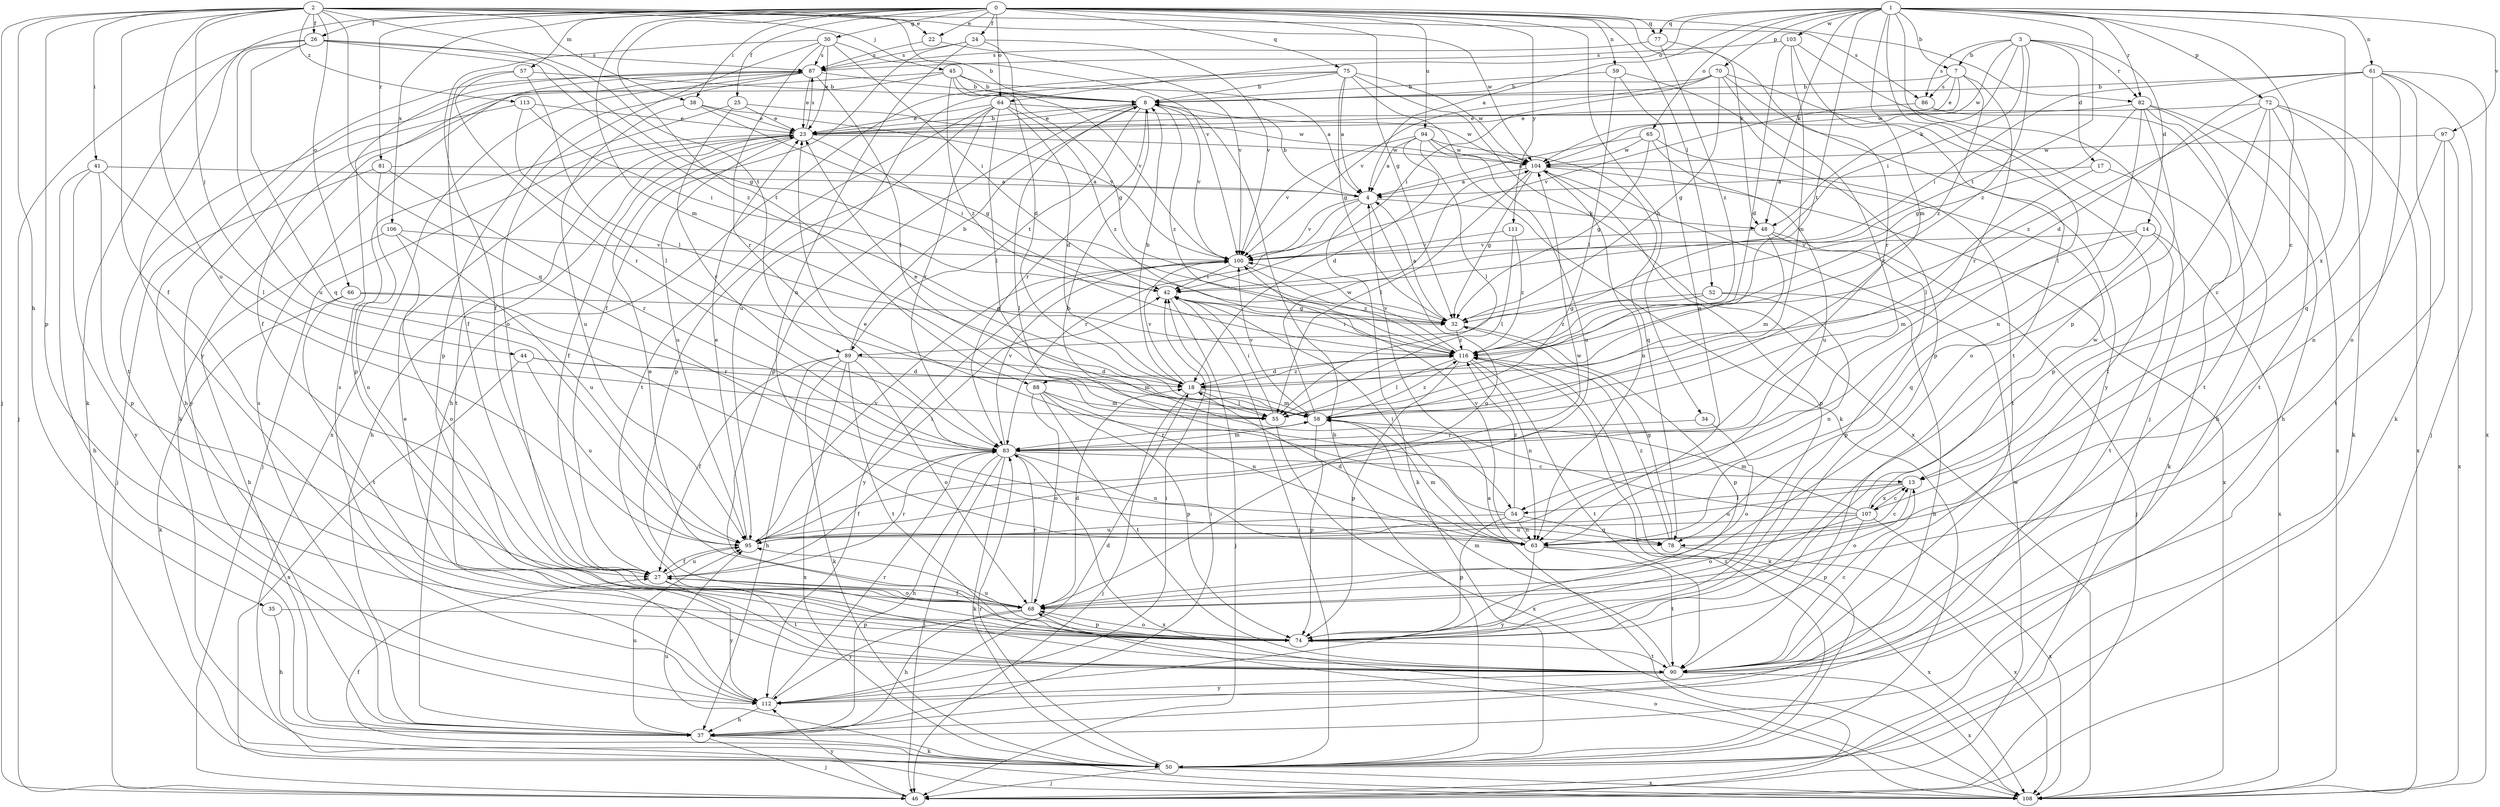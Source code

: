 strict digraph  {
0;
1;
2;
3;
4;
7;
8;
13;
14;
17;
18;
22;
23;
24;
25;
26;
27;
30;
32;
34;
35;
37;
38;
41;
42;
44;
45;
46;
48;
50;
52;
54;
55;
57;
58;
59;
61;
63;
64;
65;
66;
68;
70;
72;
74;
75;
77;
78;
81;
82;
83;
86;
87;
88;
89;
90;
94;
95;
97;
100;
103;
104;
106;
107;
108;
111;
112;
113;
116;
0 -> 22  [label=e];
0 -> 24  [label=f];
0 -> 25  [label=f];
0 -> 26  [label=f];
0 -> 30  [label=g];
0 -> 32  [label=g];
0 -> 34  [label=h];
0 -> 38  [label=i];
0 -> 48  [label=k];
0 -> 52  [label=l];
0 -> 57  [label=m];
0 -> 58  [label=m];
0 -> 59  [label=n];
0 -> 64  [label=o];
0 -> 75  [label=q];
0 -> 77  [label=q];
0 -> 81  [label=r];
0 -> 82  [label=r];
0 -> 88  [label=t];
0 -> 94  [label=u];
0 -> 106  [label=x];
0 -> 111  [label=y];
0 -> 112  [label=y];
1 -> 4  [label=a];
1 -> 7  [label=b];
1 -> 13  [label=c];
1 -> 48  [label=k];
1 -> 54  [label=l];
1 -> 58  [label=m];
1 -> 61  [label=n];
1 -> 64  [label=o];
1 -> 65  [label=o];
1 -> 70  [label=p];
1 -> 72  [label=p];
1 -> 74  [label=p];
1 -> 77  [label=q];
1 -> 82  [label=r];
1 -> 88  [label=t];
1 -> 89  [label=t];
1 -> 97  [label=v];
1 -> 103  [label=w];
1 -> 107  [label=x];
2 -> 22  [label=e];
2 -> 26  [label=f];
2 -> 27  [label=f];
2 -> 35  [label=h];
2 -> 38  [label=i];
2 -> 41  [label=i];
2 -> 44  [label=j];
2 -> 45  [label=j];
2 -> 46  [label=j];
2 -> 66  [label=o];
2 -> 74  [label=p];
2 -> 78  [label=q];
2 -> 86  [label=s];
2 -> 89  [label=t];
2 -> 95  [label=u];
2 -> 100  [label=v];
2 -> 104  [label=w];
2 -> 113  [label=z];
3 -> 7  [label=b];
3 -> 14  [label=d];
3 -> 17  [label=d];
3 -> 42  [label=i];
3 -> 48  [label=k];
3 -> 82  [label=r];
3 -> 86  [label=s];
3 -> 104  [label=w];
3 -> 116  [label=z];
4 -> 8  [label=b];
4 -> 48  [label=k];
4 -> 50  [label=k];
4 -> 68  [label=o];
4 -> 83  [label=r];
4 -> 100  [label=v];
7 -> 8  [label=b];
7 -> 23  [label=e];
7 -> 83  [label=r];
7 -> 86  [label=s];
7 -> 104  [label=w];
7 -> 116  [label=z];
8 -> 23  [label=e];
8 -> 54  [label=l];
8 -> 74  [label=p];
8 -> 83  [label=r];
8 -> 89  [label=t];
8 -> 100  [label=v];
8 -> 116  [label=z];
13 -> 54  [label=l];
13 -> 68  [label=o];
13 -> 95  [label=u];
13 -> 107  [label=x];
14 -> 58  [label=m];
14 -> 78  [label=q];
14 -> 90  [label=t];
14 -> 100  [label=v];
14 -> 108  [label=x];
17 -> 4  [label=a];
17 -> 50  [label=k];
17 -> 55  [label=l];
18 -> 8  [label=b];
18 -> 46  [label=j];
18 -> 55  [label=l];
18 -> 58  [label=m];
18 -> 100  [label=v];
18 -> 116  [label=z];
22 -> 87  [label=s];
22 -> 100  [label=v];
23 -> 8  [label=b];
23 -> 27  [label=f];
23 -> 37  [label=h];
23 -> 42  [label=i];
23 -> 46  [label=j];
23 -> 87  [label=s];
23 -> 90  [label=t];
23 -> 95  [label=u];
23 -> 104  [label=w];
24 -> 18  [label=d];
24 -> 27  [label=f];
24 -> 63  [label=n];
24 -> 87  [label=s];
24 -> 100  [label=v];
25 -> 23  [label=e];
25 -> 74  [label=p];
25 -> 83  [label=r];
25 -> 104  [label=w];
26 -> 32  [label=g];
26 -> 46  [label=j];
26 -> 50  [label=k];
26 -> 78  [label=q];
26 -> 87  [label=s];
26 -> 95  [label=u];
26 -> 116  [label=z];
27 -> 68  [label=o];
27 -> 83  [label=r];
27 -> 90  [label=t];
27 -> 95  [label=u];
27 -> 112  [label=y];
30 -> 8  [label=b];
30 -> 23  [label=e];
30 -> 27  [label=f];
30 -> 42  [label=i];
30 -> 68  [label=o];
30 -> 83  [label=r];
30 -> 87  [label=s];
32 -> 4  [label=a];
32 -> 74  [label=p];
32 -> 116  [label=z];
34 -> 68  [label=o];
34 -> 83  [label=r];
35 -> 37  [label=h];
35 -> 74  [label=p];
37 -> 42  [label=i];
37 -> 46  [label=j];
37 -> 50  [label=k];
37 -> 87  [label=s];
37 -> 95  [label=u];
38 -> 23  [label=e];
38 -> 32  [label=g];
38 -> 95  [label=u];
38 -> 100  [label=v];
41 -> 4  [label=a];
41 -> 37  [label=h];
41 -> 55  [label=l];
41 -> 74  [label=p];
41 -> 112  [label=y];
42 -> 32  [label=g];
42 -> 46  [label=j];
44 -> 18  [label=d];
44 -> 58  [label=m];
44 -> 95  [label=u];
44 -> 108  [label=x];
45 -> 4  [label=a];
45 -> 8  [label=b];
45 -> 27  [label=f];
45 -> 32  [label=g];
45 -> 90  [label=t];
45 -> 100  [label=v];
45 -> 116  [label=z];
46 -> 4  [label=a];
46 -> 104  [label=w];
46 -> 112  [label=y];
48 -> 46  [label=j];
48 -> 58  [label=m];
48 -> 74  [label=p];
48 -> 100  [label=v];
50 -> 8  [label=b];
50 -> 27  [label=f];
50 -> 42  [label=i];
50 -> 46  [label=j];
50 -> 83  [label=r];
50 -> 95  [label=u];
50 -> 108  [label=x];
50 -> 116  [label=z];
52 -> 32  [label=g];
52 -> 37  [label=h];
52 -> 63  [label=n];
52 -> 116  [label=z];
54 -> 23  [label=e];
54 -> 63  [label=n];
54 -> 74  [label=p];
54 -> 78  [label=q];
54 -> 95  [label=u];
54 -> 116  [label=z];
55 -> 42  [label=i];
55 -> 108  [label=x];
57 -> 8  [label=b];
57 -> 27  [label=f];
57 -> 55  [label=l];
57 -> 83  [label=r];
58 -> 23  [label=e];
58 -> 74  [label=p];
58 -> 83  [label=r];
58 -> 100  [label=v];
58 -> 104  [label=w];
58 -> 116  [label=z];
59 -> 8  [label=b];
59 -> 55  [label=l];
59 -> 63  [label=n];
59 -> 74  [label=p];
61 -> 8  [label=b];
61 -> 18  [label=d];
61 -> 42  [label=i];
61 -> 46  [label=j];
61 -> 50  [label=k];
61 -> 68  [label=o];
61 -> 78  [label=q];
61 -> 108  [label=x];
63 -> 13  [label=c];
63 -> 18  [label=d];
63 -> 42  [label=i];
63 -> 58  [label=m];
63 -> 90  [label=t];
63 -> 100  [label=v];
63 -> 108  [label=x];
63 -> 112  [label=y];
64 -> 18  [label=d];
64 -> 23  [label=e];
64 -> 55  [label=l];
64 -> 74  [label=p];
64 -> 83  [label=r];
64 -> 90  [label=t];
64 -> 104  [label=w];
64 -> 116  [label=z];
65 -> 4  [label=a];
65 -> 32  [label=g];
65 -> 90  [label=t];
65 -> 95  [label=u];
65 -> 104  [label=w];
66 -> 32  [label=g];
66 -> 50  [label=k];
66 -> 83  [label=r];
66 -> 90  [label=t];
68 -> 18  [label=d];
68 -> 23  [label=e];
68 -> 27  [label=f];
68 -> 37  [label=h];
68 -> 74  [label=p];
68 -> 83  [label=r];
68 -> 112  [label=y];
70 -> 8  [label=b];
70 -> 32  [label=g];
70 -> 42  [label=i];
70 -> 83  [label=r];
70 -> 90  [label=t];
70 -> 100  [label=v];
70 -> 112  [label=y];
72 -> 13  [label=c];
72 -> 23  [label=e];
72 -> 50  [label=k];
72 -> 74  [label=p];
72 -> 90  [label=t];
72 -> 108  [label=x];
72 -> 116  [label=z];
74 -> 68  [label=o];
74 -> 90  [label=t];
74 -> 95  [label=u];
75 -> 4  [label=a];
75 -> 8  [label=b];
75 -> 32  [label=g];
75 -> 37  [label=h];
75 -> 50  [label=k];
75 -> 95  [label=u];
75 -> 104  [label=w];
75 -> 108  [label=x];
77 -> 83  [label=r];
77 -> 87  [label=s];
77 -> 116  [label=z];
78 -> 32  [label=g];
78 -> 108  [label=x];
78 -> 116  [label=z];
81 -> 4  [label=a];
81 -> 46  [label=j];
81 -> 68  [label=o];
81 -> 83  [label=r];
82 -> 23  [label=e];
82 -> 32  [label=g];
82 -> 37  [label=h];
82 -> 63  [label=n];
82 -> 68  [label=o];
82 -> 90  [label=t];
82 -> 108  [label=x];
83 -> 13  [label=c];
83 -> 27  [label=f];
83 -> 37  [label=h];
83 -> 46  [label=j];
83 -> 50  [label=k];
83 -> 58  [label=m];
83 -> 63  [label=n];
83 -> 100  [label=v];
83 -> 108  [label=x];
86 -> 37  [label=h];
86 -> 100  [label=v];
87 -> 8  [label=b];
87 -> 23  [label=e];
87 -> 37  [label=h];
87 -> 50  [label=k];
87 -> 55  [label=l];
87 -> 74  [label=p];
87 -> 108  [label=x];
88 -> 58  [label=m];
88 -> 63  [label=n];
88 -> 68  [label=o];
88 -> 74  [label=p];
88 -> 90  [label=t];
89 -> 8  [label=b];
89 -> 18  [label=d];
89 -> 27  [label=f];
89 -> 37  [label=h];
89 -> 50  [label=k];
89 -> 68  [label=o];
89 -> 90  [label=t];
89 -> 108  [label=x];
90 -> 13  [label=c];
90 -> 58  [label=m];
90 -> 108  [label=x];
90 -> 112  [label=y];
94 -> 4  [label=a];
94 -> 18  [label=d];
94 -> 55  [label=l];
94 -> 78  [label=q];
94 -> 95  [label=u];
94 -> 100  [label=v];
94 -> 104  [label=w];
95 -> 23  [label=e];
95 -> 27  [label=f];
95 -> 42  [label=i];
95 -> 100  [label=v];
95 -> 104  [label=w];
97 -> 63  [label=n];
97 -> 90  [label=t];
97 -> 104  [label=w];
97 -> 108  [label=x];
100 -> 42  [label=i];
100 -> 112  [label=y];
100 -> 116  [label=z];
103 -> 18  [label=d];
103 -> 46  [label=j];
103 -> 58  [label=m];
103 -> 87  [label=s];
103 -> 90  [label=t];
104 -> 4  [label=a];
104 -> 32  [label=g];
104 -> 55  [label=l];
104 -> 63  [label=n];
104 -> 74  [label=p];
104 -> 108  [label=x];
106 -> 37  [label=h];
106 -> 68  [label=o];
106 -> 95  [label=u];
106 -> 100  [label=v];
107 -> 8  [label=b];
107 -> 13  [label=c];
107 -> 58  [label=m];
107 -> 68  [label=o];
107 -> 74  [label=p];
107 -> 95  [label=u];
107 -> 104  [label=w];
107 -> 108  [label=x];
108 -> 68  [label=o];
111 -> 55  [label=l];
111 -> 100  [label=v];
111 -> 116  [label=z];
112 -> 18  [label=d];
112 -> 23  [label=e];
112 -> 37  [label=h];
112 -> 42  [label=i];
112 -> 83  [label=r];
112 -> 87  [label=s];
113 -> 23  [label=e];
113 -> 42  [label=i];
113 -> 55  [label=l];
113 -> 112  [label=y];
116 -> 18  [label=d];
116 -> 42  [label=i];
116 -> 50  [label=k];
116 -> 55  [label=l];
116 -> 63  [label=n];
116 -> 74  [label=p];
116 -> 90  [label=t];
116 -> 100  [label=v];
}
